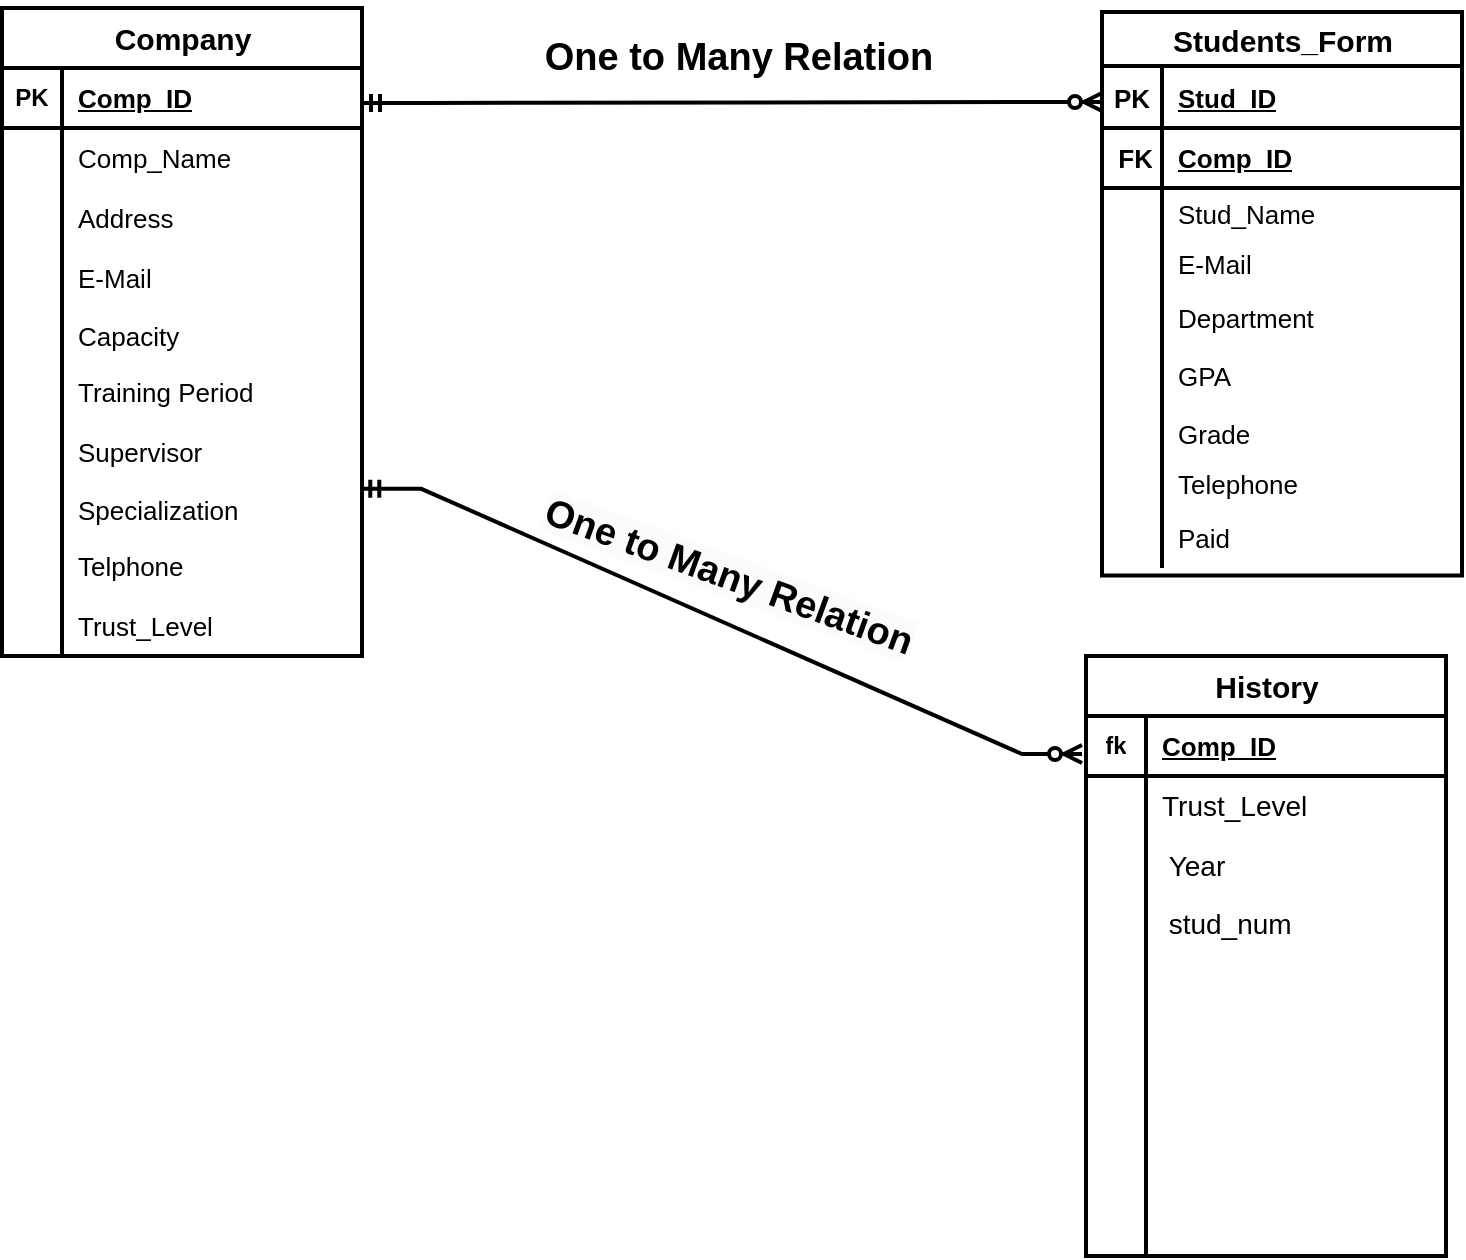 <mxfile version="21.6.6" type="device">
  <diagram name="Page-1" id="2HmyrLdRd_MpzQVM9RZ1">
    <mxGraphModel dx="1050" dy="574" grid="0" gridSize="10" guides="1" tooltips="1" connect="1" arrows="1" fold="1" page="1" pageScale="1" pageWidth="850" pageHeight="1100" math="0" shadow="0">
      <root>
        <mxCell id="0" />
        <mxCell id="1" parent="0" />
        <mxCell id="9u4rinjqHhtLNXQU0IHp-18" value="&lt;font style=&quot;font-size: 15px;&quot;&gt;Company&lt;/font&gt;" style="shape=table;startSize=30;container=1;collapsible=1;childLayout=tableLayout;fixedRows=1;rowLines=0;fontStyle=1;align=center;resizeLast=1;html=1;strokeWidth=2;" parent="1" vertex="1">
          <mxGeometry x="48" y="168" width="180" height="324" as="geometry">
            <mxRectangle x="87" y="71" width="90" height="30" as="alternateBounds" />
          </mxGeometry>
        </mxCell>
        <mxCell id="9u4rinjqHhtLNXQU0IHp-19" value="" style="shape=tableRow;horizontal=0;startSize=0;swimlaneHead=0;swimlaneBody=0;fillColor=none;collapsible=0;dropTarget=0;points=[[0,0.5],[1,0.5]];portConstraint=eastwest;top=0;left=0;right=0;bottom=1;strokeWidth=2;" parent="9u4rinjqHhtLNXQU0IHp-18" vertex="1">
          <mxGeometry y="30" width="180" height="30" as="geometry" />
        </mxCell>
        <mxCell id="9u4rinjqHhtLNXQU0IHp-20" value="PK" style="shape=partialRectangle;connectable=0;fillColor=none;top=0;left=0;bottom=0;right=0;fontStyle=1;overflow=hidden;whiteSpace=wrap;html=1;strokeWidth=2;" parent="9u4rinjqHhtLNXQU0IHp-19" vertex="1">
          <mxGeometry width="30" height="30" as="geometry">
            <mxRectangle width="30" height="30" as="alternateBounds" />
          </mxGeometry>
        </mxCell>
        <mxCell id="9u4rinjqHhtLNXQU0IHp-21" value="&lt;font style=&quot;font-size: 13px;&quot;&gt;Comp_ID&lt;/font&gt;" style="shape=partialRectangle;connectable=0;fillColor=none;top=0;left=0;bottom=0;right=0;align=left;spacingLeft=6;fontStyle=5;overflow=hidden;whiteSpace=wrap;html=1;strokeWidth=2;" parent="9u4rinjqHhtLNXQU0IHp-19" vertex="1">
          <mxGeometry x="30" width="150" height="30" as="geometry">
            <mxRectangle width="150" height="30" as="alternateBounds" />
          </mxGeometry>
        </mxCell>
        <mxCell id="9u4rinjqHhtLNXQU0IHp-22" value="" style="shape=tableRow;horizontal=0;startSize=0;swimlaneHead=0;swimlaneBody=0;fillColor=none;collapsible=0;dropTarget=0;points=[[0,0.5],[1,0.5]];portConstraint=eastwest;top=0;left=0;right=0;bottom=0;strokeWidth=2;" parent="9u4rinjqHhtLNXQU0IHp-18" vertex="1">
          <mxGeometry y="60" width="180" height="30" as="geometry" />
        </mxCell>
        <mxCell id="9u4rinjqHhtLNXQU0IHp-23" value="" style="shape=partialRectangle;connectable=0;fillColor=none;top=0;left=0;bottom=0;right=0;editable=1;overflow=hidden;whiteSpace=wrap;html=1;strokeWidth=2;" parent="9u4rinjqHhtLNXQU0IHp-22" vertex="1">
          <mxGeometry width="30" height="30" as="geometry">
            <mxRectangle width="30" height="30" as="alternateBounds" />
          </mxGeometry>
        </mxCell>
        <mxCell id="9u4rinjqHhtLNXQU0IHp-24" value="&lt;font style=&quot;font-size: 13px;&quot;&gt;Comp_Name&lt;/font&gt;" style="shape=partialRectangle;connectable=0;fillColor=none;top=0;left=0;bottom=0;right=0;align=left;spacingLeft=6;overflow=hidden;whiteSpace=wrap;html=1;strokeWidth=2;" parent="9u4rinjqHhtLNXQU0IHp-22" vertex="1">
          <mxGeometry x="30" width="150" height="30" as="geometry">
            <mxRectangle width="150" height="30" as="alternateBounds" />
          </mxGeometry>
        </mxCell>
        <mxCell id="9u4rinjqHhtLNXQU0IHp-25" value="" style="shape=tableRow;horizontal=0;startSize=0;swimlaneHead=0;swimlaneBody=0;fillColor=none;collapsible=0;dropTarget=0;points=[[0,0.5],[1,0.5]];portConstraint=eastwest;top=0;left=0;right=0;bottom=0;strokeWidth=2;" parent="9u4rinjqHhtLNXQU0IHp-18" vertex="1">
          <mxGeometry y="90" width="180" height="30" as="geometry" />
        </mxCell>
        <mxCell id="9u4rinjqHhtLNXQU0IHp-26" value="" style="shape=partialRectangle;connectable=0;fillColor=none;top=0;left=0;bottom=0;right=0;editable=1;overflow=hidden;whiteSpace=wrap;html=1;strokeWidth=2;" parent="9u4rinjqHhtLNXQU0IHp-25" vertex="1">
          <mxGeometry width="30" height="30" as="geometry">
            <mxRectangle width="30" height="30" as="alternateBounds" />
          </mxGeometry>
        </mxCell>
        <mxCell id="9u4rinjqHhtLNXQU0IHp-27" value="&lt;font style=&quot;font-size: 13px;&quot;&gt;Address&lt;/font&gt;" style="shape=partialRectangle;connectable=0;fillColor=none;top=0;left=0;bottom=0;right=0;align=left;spacingLeft=6;overflow=hidden;whiteSpace=wrap;html=1;strokeWidth=2;" parent="9u4rinjqHhtLNXQU0IHp-25" vertex="1">
          <mxGeometry x="30" width="150" height="30" as="geometry">
            <mxRectangle width="150" height="30" as="alternateBounds" />
          </mxGeometry>
        </mxCell>
        <mxCell id="9u4rinjqHhtLNXQU0IHp-35" value="" style="shape=tableRow;horizontal=0;startSize=0;swimlaneHead=0;swimlaneBody=0;fillColor=none;collapsible=0;dropTarget=0;points=[[0,0.5],[1,0.5]];portConstraint=eastwest;top=0;left=0;right=0;bottom=0;strokeWidth=2;" parent="9u4rinjqHhtLNXQU0IHp-18" vertex="1">
          <mxGeometry y="120" width="180" height="30" as="geometry" />
        </mxCell>
        <mxCell id="9u4rinjqHhtLNXQU0IHp-36" value="" style="shape=partialRectangle;connectable=0;fillColor=none;top=0;left=0;bottom=0;right=0;editable=1;overflow=hidden;whiteSpace=wrap;html=1;strokeWidth=2;" parent="9u4rinjqHhtLNXQU0IHp-35" vertex="1">
          <mxGeometry width="30" height="30" as="geometry">
            <mxRectangle width="30" height="30" as="alternateBounds" />
          </mxGeometry>
        </mxCell>
        <mxCell id="9u4rinjqHhtLNXQU0IHp-37" value="&lt;font style=&quot;font-size: 13px;&quot;&gt;E-Mail&lt;/font&gt;" style="shape=partialRectangle;connectable=0;fillColor=none;top=0;left=0;bottom=0;right=0;align=left;spacingLeft=6;overflow=hidden;whiteSpace=wrap;html=1;strokeWidth=2;" parent="9u4rinjqHhtLNXQU0IHp-35" vertex="1">
          <mxGeometry x="30" width="150" height="30" as="geometry">
            <mxRectangle width="150" height="30" as="alternateBounds" />
          </mxGeometry>
        </mxCell>
        <mxCell id="9u4rinjqHhtLNXQU0IHp-38" value="" style="shape=tableRow;horizontal=0;startSize=0;swimlaneHead=0;swimlaneBody=0;fillColor=none;collapsible=0;dropTarget=0;points=[[0,0.5],[1,0.5]];portConstraint=eastwest;top=0;left=0;right=0;bottom=0;strokeWidth=2;" parent="9u4rinjqHhtLNXQU0IHp-18" vertex="1">
          <mxGeometry y="150" width="180" height="27" as="geometry" />
        </mxCell>
        <mxCell id="9u4rinjqHhtLNXQU0IHp-39" value="" style="shape=partialRectangle;connectable=0;fillColor=none;top=0;left=0;bottom=0;right=0;editable=1;overflow=hidden;whiteSpace=wrap;html=1;strokeWidth=2;" parent="9u4rinjqHhtLNXQU0IHp-38" vertex="1">
          <mxGeometry width="30" height="27" as="geometry">
            <mxRectangle width="30" height="27" as="alternateBounds" />
          </mxGeometry>
        </mxCell>
        <mxCell id="9u4rinjqHhtLNXQU0IHp-40" value="&lt;font style=&quot;font-size: 13px;&quot;&gt;Capacity&lt;/font&gt;" style="shape=partialRectangle;connectable=0;fillColor=none;top=0;left=0;bottom=0;right=0;align=left;spacingLeft=6;overflow=hidden;whiteSpace=wrap;html=1;strokeWidth=2;" parent="9u4rinjqHhtLNXQU0IHp-38" vertex="1">
          <mxGeometry x="30" width="150" height="27" as="geometry">
            <mxRectangle width="150" height="27" as="alternateBounds" />
          </mxGeometry>
        </mxCell>
        <mxCell id="9u4rinjqHhtLNXQU0IHp-28" value="" style="shape=tableRow;horizontal=0;startSize=0;swimlaneHead=0;swimlaneBody=0;fillColor=none;collapsible=0;dropTarget=0;points=[[0,0.5],[1,0.5]];portConstraint=eastwest;top=0;left=0;right=0;bottom=0;strokeWidth=2;" parent="9u4rinjqHhtLNXQU0IHp-18" vertex="1">
          <mxGeometry y="177" width="180" height="30" as="geometry" />
        </mxCell>
        <mxCell id="9u4rinjqHhtLNXQU0IHp-29" value="" style="shape=partialRectangle;connectable=0;fillColor=none;top=0;left=0;bottom=0;right=0;editable=1;overflow=hidden;whiteSpace=wrap;html=1;strokeWidth=2;" parent="9u4rinjqHhtLNXQU0IHp-28" vertex="1">
          <mxGeometry width="30" height="30" as="geometry">
            <mxRectangle width="30" height="30" as="alternateBounds" />
          </mxGeometry>
        </mxCell>
        <mxCell id="9u4rinjqHhtLNXQU0IHp-30" value="&lt;font style=&quot;font-size: 13px;&quot;&gt;Training Period&lt;/font&gt;" style="shape=partialRectangle;connectable=0;fillColor=none;top=0;left=0;bottom=0;right=0;align=left;spacingLeft=6;overflow=hidden;whiteSpace=wrap;html=1;strokeWidth=2;" parent="9u4rinjqHhtLNXQU0IHp-28" vertex="1">
          <mxGeometry x="30" width="150" height="30" as="geometry">
            <mxRectangle width="150" height="30" as="alternateBounds" />
          </mxGeometry>
        </mxCell>
        <mxCell id="9u4rinjqHhtLNXQU0IHp-41" value="" style="shape=tableRow;horizontal=0;startSize=0;swimlaneHead=0;swimlaneBody=0;fillColor=none;collapsible=0;dropTarget=0;points=[[0,0.5],[1,0.5]];portConstraint=eastwest;top=0;left=0;right=0;bottom=0;strokeWidth=2;" parent="9u4rinjqHhtLNXQU0IHp-18" vertex="1">
          <mxGeometry y="207" width="180" height="30" as="geometry" />
        </mxCell>
        <mxCell id="9u4rinjqHhtLNXQU0IHp-42" value="" style="shape=partialRectangle;connectable=0;fillColor=none;top=0;left=0;bottom=0;right=0;editable=1;overflow=hidden;whiteSpace=wrap;html=1;strokeWidth=2;" parent="9u4rinjqHhtLNXQU0IHp-41" vertex="1">
          <mxGeometry width="30" height="30" as="geometry">
            <mxRectangle width="30" height="30" as="alternateBounds" />
          </mxGeometry>
        </mxCell>
        <mxCell id="9u4rinjqHhtLNXQU0IHp-43" value="&lt;font style=&quot;font-size: 13px;&quot;&gt;Supervisor&lt;/font&gt;" style="shape=partialRectangle;connectable=0;fillColor=none;top=0;left=0;bottom=0;right=0;align=left;spacingLeft=6;overflow=hidden;whiteSpace=wrap;html=1;strokeWidth=2;" parent="9u4rinjqHhtLNXQU0IHp-41" vertex="1">
          <mxGeometry x="30" width="150" height="30" as="geometry">
            <mxRectangle width="150" height="30" as="alternateBounds" />
          </mxGeometry>
        </mxCell>
        <mxCell id="9u4rinjqHhtLNXQU0IHp-44" value="" style="shape=tableRow;horizontal=0;startSize=0;swimlaneHead=0;swimlaneBody=0;fillColor=none;collapsible=0;dropTarget=0;points=[[0,0.5],[1,0.5]];portConstraint=eastwest;top=0;left=0;right=0;bottom=0;strokeWidth=2;" parent="9u4rinjqHhtLNXQU0IHp-18" vertex="1">
          <mxGeometry y="237" width="180" height="27" as="geometry" />
        </mxCell>
        <mxCell id="9u4rinjqHhtLNXQU0IHp-45" value="" style="shape=partialRectangle;connectable=0;fillColor=none;top=0;left=0;bottom=0;right=0;editable=1;overflow=hidden;whiteSpace=wrap;html=1;strokeWidth=2;" parent="9u4rinjqHhtLNXQU0IHp-44" vertex="1">
          <mxGeometry width="30" height="27" as="geometry">
            <mxRectangle width="30" height="27" as="alternateBounds" />
          </mxGeometry>
        </mxCell>
        <mxCell id="9u4rinjqHhtLNXQU0IHp-46" value="&lt;font style=&quot;font-size: 13px;&quot;&gt;Specialization&lt;/font&gt;" style="shape=partialRectangle;connectable=0;fillColor=none;top=0;left=0;bottom=0;right=0;align=left;spacingLeft=6;overflow=hidden;whiteSpace=wrap;html=1;strokeWidth=2;" parent="9u4rinjqHhtLNXQU0IHp-44" vertex="1">
          <mxGeometry x="30" width="150" height="27" as="geometry">
            <mxRectangle width="150" height="27" as="alternateBounds" />
          </mxGeometry>
        </mxCell>
        <mxCell id="9u4rinjqHhtLNXQU0IHp-47" value="" style="shape=tableRow;horizontal=0;startSize=0;swimlaneHead=0;swimlaneBody=0;fillColor=none;collapsible=0;dropTarget=0;points=[[0,0.5],[1,0.5]];portConstraint=eastwest;top=0;left=0;right=0;bottom=0;strokeWidth=2;" parent="9u4rinjqHhtLNXQU0IHp-18" vertex="1">
          <mxGeometry y="264" width="180" height="30" as="geometry" />
        </mxCell>
        <mxCell id="9u4rinjqHhtLNXQU0IHp-48" value="" style="shape=partialRectangle;connectable=0;fillColor=none;top=0;left=0;bottom=0;right=0;editable=1;overflow=hidden;whiteSpace=wrap;html=1;strokeWidth=2;" parent="9u4rinjqHhtLNXQU0IHp-47" vertex="1">
          <mxGeometry width="30" height="30" as="geometry">
            <mxRectangle width="30" height="30" as="alternateBounds" />
          </mxGeometry>
        </mxCell>
        <mxCell id="9u4rinjqHhtLNXQU0IHp-49" value="&lt;font style=&quot;font-size: 13px;&quot;&gt;Telphone&lt;/font&gt;" style="shape=partialRectangle;connectable=0;fillColor=none;top=0;left=0;bottom=0;right=0;align=left;spacingLeft=6;overflow=hidden;whiteSpace=wrap;html=1;strokeWidth=2;" parent="9u4rinjqHhtLNXQU0IHp-47" vertex="1">
          <mxGeometry x="30" width="150" height="30" as="geometry">
            <mxRectangle width="150" height="30" as="alternateBounds" />
          </mxGeometry>
        </mxCell>
        <mxCell id="ceGu5gcq9_BvgqPkQa7e-1" value="" style="shape=tableRow;horizontal=0;startSize=0;swimlaneHead=0;swimlaneBody=0;fillColor=none;collapsible=0;dropTarget=0;points=[[0,0.5],[1,0.5]];portConstraint=eastwest;top=0;left=0;right=0;bottom=0;strokeWidth=2;" parent="9u4rinjqHhtLNXQU0IHp-18" vertex="1">
          <mxGeometry y="294" width="180" height="30" as="geometry" />
        </mxCell>
        <mxCell id="ceGu5gcq9_BvgqPkQa7e-2" value="" style="shape=partialRectangle;connectable=0;fillColor=none;top=0;left=0;bottom=0;right=0;editable=1;overflow=hidden;whiteSpace=wrap;html=1;strokeWidth=2;" parent="ceGu5gcq9_BvgqPkQa7e-1" vertex="1">
          <mxGeometry width="30" height="30" as="geometry">
            <mxRectangle width="30" height="30" as="alternateBounds" />
          </mxGeometry>
        </mxCell>
        <mxCell id="ceGu5gcq9_BvgqPkQa7e-3" value="&lt;font style=&quot;font-size: 13px;&quot;&gt;Trust_Level&lt;/font&gt;" style="shape=partialRectangle;connectable=0;fillColor=none;top=0;left=0;bottom=0;right=0;align=left;spacingLeft=6;overflow=hidden;whiteSpace=wrap;html=1;strokeWidth=2;" parent="ceGu5gcq9_BvgqPkQa7e-1" vertex="1">
          <mxGeometry x="30" width="150" height="30" as="geometry">
            <mxRectangle width="150" height="30" as="alternateBounds" />
          </mxGeometry>
        </mxCell>
        <mxCell id="9u4rinjqHhtLNXQU0IHp-59" value="&lt;p style=&quot;line-height: 150%;&quot;&gt;&lt;span style=&quot;font-size: 19px;&quot;&gt;&lt;b&gt;One to Many Relation&lt;/b&gt;&lt;/span&gt;&lt;/p&gt;" style="text;html=1;align=center;verticalAlign=middle;resizable=0;points=[];autosize=1;strokeColor=none;fillColor=none;strokeWidth=2;" parent="1" vertex="1">
          <mxGeometry x="310" y="164" width="212" height="57" as="geometry" />
        </mxCell>
        <mxCell id="9u4rinjqHhtLNXQU0IHp-60" value="" style="edgeStyle=entityRelationEdgeStyle;fontSize=12;html=1;endArrow=ERzeroToMany;startArrow=ERmandOne;rounded=0;strokeWidth=2;entryX=0;entryY=0.5;entryDx=0;entryDy=0;" parent="1" edge="1">
          <mxGeometry width="100" height="100" relative="1" as="geometry">
            <mxPoint x="228" y="215.5" as="sourcePoint" />
            <mxPoint x="598" y="215" as="targetPoint" />
            <Array as="points">
              <mxPoint x="426" y="244.5" />
              <mxPoint x="426" y="256.5" />
            </Array>
          </mxGeometry>
        </mxCell>
        <mxCell id="9u4rinjqHhtLNXQU0IHp-62" value="&lt;font style=&quot;font-size: 15px;&quot;&gt;Students_Form&lt;/font&gt;" style="shape=table;startSize=27;container=1;collapsible=1;childLayout=tableLayout;fixedRows=1;rowLines=0;fontStyle=1;align=center;resizeLast=1;html=1;strokeWidth=2;" parent="1" vertex="1">
          <mxGeometry x="598" y="170" width="180" height="281.8" as="geometry">
            <mxRectangle x="87" y="71" width="90" height="30" as="alternateBounds" />
          </mxGeometry>
        </mxCell>
        <mxCell id="9u4rinjqHhtLNXQU0IHp-63" value="" style="shape=tableRow;horizontal=0;startSize=0;swimlaneHead=0;swimlaneBody=0;fillColor=none;collapsible=0;dropTarget=0;points=[[0,0.5],[1,0.5]];portConstraint=eastwest;top=0;left=0;right=0;bottom=1;strokeWidth=2;" parent="9u4rinjqHhtLNXQU0IHp-62" vertex="1">
          <mxGeometry y="27" width="180" height="31" as="geometry" />
        </mxCell>
        <mxCell id="9u4rinjqHhtLNXQU0IHp-64" value="&lt;font style=&quot;font-size: 13px;&quot;&gt;PK&lt;/font&gt;" style="shape=partialRectangle;connectable=0;fillColor=none;top=0;left=0;bottom=0;right=0;fontStyle=1;overflow=hidden;whiteSpace=wrap;html=1;strokeWidth=2;" parent="9u4rinjqHhtLNXQU0IHp-63" vertex="1">
          <mxGeometry width="30" height="31" as="geometry">
            <mxRectangle width="30" height="31" as="alternateBounds" />
          </mxGeometry>
        </mxCell>
        <mxCell id="9u4rinjqHhtLNXQU0IHp-65" value="&lt;font style=&quot;font-size: 13px;&quot;&gt;Stud_ID&lt;/font&gt;" style="shape=partialRectangle;connectable=0;fillColor=none;top=0;left=0;bottom=0;right=0;align=left;spacingLeft=6;fontStyle=5;overflow=hidden;whiteSpace=wrap;html=1;strokeWidth=2;" parent="9u4rinjqHhtLNXQU0IHp-63" vertex="1">
          <mxGeometry x="30" width="150" height="31" as="geometry">
            <mxRectangle width="150" height="31" as="alternateBounds" />
          </mxGeometry>
        </mxCell>
        <mxCell id="5ST-b0lAyHL9i_L_HbdV-5" value="" style="shape=tableRow;horizontal=0;startSize=0;swimlaneHead=0;swimlaneBody=0;fillColor=none;collapsible=0;dropTarget=0;points=[[0,0.5],[1,0.5]];portConstraint=eastwest;top=0;left=0;right=0;bottom=1;strokeWidth=2;" parent="9u4rinjqHhtLNXQU0IHp-62" vertex="1">
          <mxGeometry y="58" width="180" height="30" as="geometry" />
        </mxCell>
        <mxCell id="5ST-b0lAyHL9i_L_HbdV-6" value="&lt;span style=&quot;font-size: 13px;&quot;&gt;&amp;nbsp;FK&lt;/span&gt;" style="shape=partialRectangle;connectable=0;fillColor=none;top=0;left=0;bottom=0;right=0;fontStyle=1;overflow=hidden;whiteSpace=wrap;html=1;strokeWidth=2;" parent="5ST-b0lAyHL9i_L_HbdV-5" vertex="1">
          <mxGeometry width="30" height="30" as="geometry">
            <mxRectangle width="30" height="30" as="alternateBounds" />
          </mxGeometry>
        </mxCell>
        <mxCell id="5ST-b0lAyHL9i_L_HbdV-7" value="&lt;font style=&quot;font-size: 13px;&quot;&gt;Comp_ID&lt;/font&gt;" style="shape=partialRectangle;connectable=0;fillColor=none;top=0;left=0;bottom=0;right=0;align=left;spacingLeft=6;fontStyle=5;overflow=hidden;whiteSpace=wrap;html=1;strokeWidth=2;" parent="5ST-b0lAyHL9i_L_HbdV-5" vertex="1">
          <mxGeometry x="30" width="150" height="30" as="geometry">
            <mxRectangle width="150" height="30" as="alternateBounds" />
          </mxGeometry>
        </mxCell>
        <mxCell id="FNMiEGA-_-k93H1PsdmQ-1" value="" style="shape=tableRow;horizontal=0;startSize=0;swimlaneHead=0;swimlaneBody=0;fillColor=none;collapsible=0;dropTarget=0;points=[[0,0.5],[1,0.5]];portConstraint=eastwest;top=0;left=0;right=0;bottom=0;strokeWidth=2;" parent="9u4rinjqHhtLNXQU0IHp-62" vertex="1">
          <mxGeometry y="88" width="180" height="25" as="geometry" />
        </mxCell>
        <mxCell id="FNMiEGA-_-k93H1PsdmQ-2" value="" style="shape=partialRectangle;connectable=0;fillColor=none;top=0;left=0;bottom=0;right=0;editable=1;overflow=hidden;whiteSpace=wrap;html=1;strokeWidth=2;" parent="FNMiEGA-_-k93H1PsdmQ-1" vertex="1">
          <mxGeometry width="30" height="25" as="geometry">
            <mxRectangle width="30" height="25" as="alternateBounds" />
          </mxGeometry>
        </mxCell>
        <mxCell id="FNMiEGA-_-k93H1PsdmQ-3" value="&lt;font style=&quot;font-size: 13px;&quot;&gt;Stud_Name&lt;/font&gt;" style="shape=partialRectangle;connectable=0;fillColor=none;top=0;left=0;bottom=0;right=0;align=left;spacingLeft=6;overflow=hidden;whiteSpace=wrap;html=1;strokeWidth=2;" parent="FNMiEGA-_-k93H1PsdmQ-1" vertex="1">
          <mxGeometry x="30" width="150" height="25" as="geometry">
            <mxRectangle width="150" height="25" as="alternateBounds" />
          </mxGeometry>
        </mxCell>
        <mxCell id="9u4rinjqHhtLNXQU0IHp-66" value="" style="shape=tableRow;horizontal=0;startSize=0;swimlaneHead=0;swimlaneBody=0;fillColor=none;collapsible=0;dropTarget=0;points=[[0,0.5],[1,0.5]];portConstraint=eastwest;top=0;left=0;right=0;bottom=0;strokeWidth=2;" parent="9u4rinjqHhtLNXQU0IHp-62" vertex="1">
          <mxGeometry y="113" width="180" height="25" as="geometry" />
        </mxCell>
        <mxCell id="9u4rinjqHhtLNXQU0IHp-67" value="" style="shape=partialRectangle;connectable=0;fillColor=none;top=0;left=0;bottom=0;right=0;editable=1;overflow=hidden;whiteSpace=wrap;html=1;strokeWidth=2;" parent="9u4rinjqHhtLNXQU0IHp-66" vertex="1">
          <mxGeometry width="30" height="25" as="geometry">
            <mxRectangle width="30" height="25" as="alternateBounds" />
          </mxGeometry>
        </mxCell>
        <mxCell id="9u4rinjqHhtLNXQU0IHp-68" value="&lt;font style=&quot;font-size: 13px;&quot;&gt;E-Mail&lt;/font&gt;" style="shape=partialRectangle;connectable=0;fillColor=none;top=0;left=0;bottom=0;right=0;align=left;spacingLeft=6;overflow=hidden;whiteSpace=wrap;html=1;strokeWidth=2;" parent="9u4rinjqHhtLNXQU0IHp-66" vertex="1">
          <mxGeometry x="30" width="150" height="25" as="geometry">
            <mxRectangle width="150" height="25" as="alternateBounds" />
          </mxGeometry>
        </mxCell>
        <mxCell id="9u4rinjqHhtLNXQU0IHp-69" value="" style="shape=tableRow;horizontal=0;startSize=0;swimlaneHead=0;swimlaneBody=0;fillColor=none;collapsible=0;dropTarget=0;points=[[0,0.5],[1,0.5]];portConstraint=eastwest;top=0;left=0;right=0;bottom=0;strokeWidth=2;" parent="9u4rinjqHhtLNXQU0IHp-62" vertex="1">
          <mxGeometry y="138" width="180" height="29" as="geometry" />
        </mxCell>
        <mxCell id="9u4rinjqHhtLNXQU0IHp-70" value="" style="shape=partialRectangle;connectable=0;fillColor=none;top=0;left=0;bottom=0;right=0;editable=1;overflow=hidden;whiteSpace=wrap;html=1;strokeWidth=2;" parent="9u4rinjqHhtLNXQU0IHp-69" vertex="1">
          <mxGeometry width="30" height="29" as="geometry">
            <mxRectangle width="30" height="29" as="alternateBounds" />
          </mxGeometry>
        </mxCell>
        <mxCell id="9u4rinjqHhtLNXQU0IHp-71" value="&lt;font style=&quot;font-size: 13px;&quot;&gt;Department&lt;/font&gt;" style="shape=partialRectangle;connectable=0;fillColor=none;top=0;left=0;bottom=0;right=0;align=left;spacingLeft=6;overflow=hidden;whiteSpace=wrap;html=1;strokeWidth=2;" parent="9u4rinjqHhtLNXQU0IHp-69" vertex="1">
          <mxGeometry x="30" width="150" height="29" as="geometry">
            <mxRectangle width="150" height="29" as="alternateBounds" />
          </mxGeometry>
        </mxCell>
        <mxCell id="9u4rinjqHhtLNXQU0IHp-72" value="" style="shape=tableRow;horizontal=0;startSize=0;swimlaneHead=0;swimlaneBody=0;fillColor=none;collapsible=0;dropTarget=0;points=[[0,0.5],[1,0.5]];portConstraint=eastwest;top=0;left=0;right=0;bottom=0;strokeWidth=2;" parent="9u4rinjqHhtLNXQU0IHp-62" vertex="1">
          <mxGeometry y="167" width="180" height="30" as="geometry" />
        </mxCell>
        <mxCell id="9u4rinjqHhtLNXQU0IHp-73" value="" style="shape=partialRectangle;connectable=0;fillColor=none;top=0;left=0;bottom=0;right=0;editable=1;overflow=hidden;whiteSpace=wrap;html=1;strokeWidth=2;" parent="9u4rinjqHhtLNXQU0IHp-72" vertex="1">
          <mxGeometry width="30" height="30" as="geometry">
            <mxRectangle width="30" height="30" as="alternateBounds" />
          </mxGeometry>
        </mxCell>
        <mxCell id="9u4rinjqHhtLNXQU0IHp-74" value="&lt;font style=&quot;font-size: 13px;&quot;&gt;GPA&lt;/font&gt;" style="shape=partialRectangle;connectable=0;fillColor=none;top=0;left=0;bottom=0;right=0;align=left;spacingLeft=6;overflow=hidden;whiteSpace=wrap;html=1;strokeWidth=2;" parent="9u4rinjqHhtLNXQU0IHp-72" vertex="1">
          <mxGeometry x="30" width="150" height="30" as="geometry">
            <mxRectangle width="150" height="30" as="alternateBounds" />
          </mxGeometry>
        </mxCell>
        <mxCell id="9u4rinjqHhtLNXQU0IHp-75" value="" style="shape=tableRow;horizontal=0;startSize=0;swimlaneHead=0;swimlaneBody=0;fillColor=none;collapsible=0;dropTarget=0;points=[[0,0.5],[1,0.5]];portConstraint=eastwest;top=0;left=0;right=0;bottom=0;strokeWidth=2;" parent="9u4rinjqHhtLNXQU0IHp-62" vertex="1">
          <mxGeometry y="197" width="180" height="27" as="geometry" />
        </mxCell>
        <mxCell id="9u4rinjqHhtLNXQU0IHp-76" value="" style="shape=partialRectangle;connectable=0;fillColor=none;top=0;left=0;bottom=0;right=0;editable=1;overflow=hidden;whiteSpace=wrap;html=1;strokeWidth=2;" parent="9u4rinjqHhtLNXQU0IHp-75" vertex="1">
          <mxGeometry width="30" height="27" as="geometry">
            <mxRectangle width="30" height="27" as="alternateBounds" />
          </mxGeometry>
        </mxCell>
        <mxCell id="9u4rinjqHhtLNXQU0IHp-77" value="&lt;font style=&quot;font-size: 13px;&quot;&gt;Grade&lt;/font&gt;" style="shape=partialRectangle;connectable=0;fillColor=none;top=0;left=0;bottom=0;right=0;align=left;spacingLeft=6;overflow=hidden;whiteSpace=wrap;html=1;strokeWidth=2;" parent="9u4rinjqHhtLNXQU0IHp-75" vertex="1">
          <mxGeometry x="30" width="150" height="27" as="geometry">
            <mxRectangle width="150" height="27" as="alternateBounds" />
          </mxGeometry>
        </mxCell>
        <mxCell id="9u4rinjqHhtLNXQU0IHp-78" value="" style="shape=tableRow;horizontal=0;startSize=0;swimlaneHead=0;swimlaneBody=0;fillColor=none;collapsible=0;dropTarget=0;points=[[0,0.5],[1,0.5]];portConstraint=eastwest;top=0;left=0;right=0;bottom=0;strokeWidth=2;" parent="9u4rinjqHhtLNXQU0IHp-62" vertex="1">
          <mxGeometry y="224" width="180" height="24" as="geometry" />
        </mxCell>
        <mxCell id="9u4rinjqHhtLNXQU0IHp-79" value="" style="shape=partialRectangle;connectable=0;fillColor=none;top=0;left=0;bottom=0;right=0;editable=1;overflow=hidden;whiteSpace=wrap;html=1;strokeWidth=2;" parent="9u4rinjqHhtLNXQU0IHp-78" vertex="1">
          <mxGeometry width="30" height="24" as="geometry">
            <mxRectangle width="30" height="24" as="alternateBounds" />
          </mxGeometry>
        </mxCell>
        <mxCell id="9u4rinjqHhtLNXQU0IHp-80" value="&lt;font style=&quot;font-size: 13px;&quot;&gt;Telephone&lt;/font&gt;" style="shape=partialRectangle;connectable=0;fillColor=none;top=0;left=0;bottom=0;right=0;align=left;spacingLeft=6;overflow=hidden;whiteSpace=wrap;html=1;strokeWidth=2;" parent="9u4rinjqHhtLNXQU0IHp-78" vertex="1">
          <mxGeometry x="30" width="150" height="24" as="geometry">
            <mxRectangle width="150" height="24" as="alternateBounds" />
          </mxGeometry>
        </mxCell>
        <mxCell id="9u4rinjqHhtLNXQU0IHp-81" value="" style="shape=tableRow;horizontal=0;startSize=0;swimlaneHead=0;swimlaneBody=0;fillColor=none;collapsible=0;dropTarget=0;points=[[0,0.5],[1,0.5]];portConstraint=eastwest;top=0;left=0;right=0;bottom=0;strokeWidth=2;" parent="9u4rinjqHhtLNXQU0IHp-62" vertex="1">
          <mxGeometry y="248" width="180" height="30" as="geometry" />
        </mxCell>
        <mxCell id="9u4rinjqHhtLNXQU0IHp-82" value="" style="shape=partialRectangle;connectable=0;fillColor=none;top=0;left=0;bottom=0;right=0;editable=1;overflow=hidden;whiteSpace=wrap;html=1;strokeWidth=2;" parent="9u4rinjqHhtLNXQU0IHp-81" vertex="1">
          <mxGeometry width="30" height="30" as="geometry">
            <mxRectangle width="30" height="30" as="alternateBounds" />
          </mxGeometry>
        </mxCell>
        <mxCell id="9u4rinjqHhtLNXQU0IHp-83" value="&lt;font style=&quot;font-size: 13px;&quot;&gt;Paid&lt;/font&gt;" style="shape=partialRectangle;connectable=0;fillColor=none;top=0;left=0;bottom=0;right=0;align=left;spacingLeft=6;overflow=hidden;whiteSpace=wrap;html=1;strokeWidth=2;" parent="9u4rinjqHhtLNXQU0IHp-81" vertex="1">
          <mxGeometry x="30" width="150" height="30" as="geometry">
            <mxRectangle width="150" height="30" as="alternateBounds" />
          </mxGeometry>
        </mxCell>
        <mxCell id="293WjdfGBSJaY9Ivu4Do-1" value="&lt;span style=&quot;font-size: 15px;&quot;&gt;History&lt;/span&gt;" style="shape=table;startSize=30;container=1;collapsible=1;childLayout=tableLayout;fixedRows=1;rowLines=0;fontStyle=1;align=center;resizeLast=1;html=1;strokeWidth=2;" parent="1" vertex="1">
          <mxGeometry x="590" y="492" width="180" height="300" as="geometry">
            <mxRectangle x="87" y="71" width="90" height="30" as="alternateBounds" />
          </mxGeometry>
        </mxCell>
        <mxCell id="293WjdfGBSJaY9Ivu4Do-2" value="" style="shape=tableRow;horizontal=0;startSize=0;swimlaneHead=0;swimlaneBody=0;fillColor=none;collapsible=0;dropTarget=0;points=[[0,0.5],[1,0.5]];portConstraint=eastwest;top=0;left=0;right=0;bottom=1;strokeWidth=2;" parent="293WjdfGBSJaY9Ivu4Do-1" vertex="1">
          <mxGeometry y="30" width="180" height="30" as="geometry" />
        </mxCell>
        <mxCell id="293WjdfGBSJaY9Ivu4Do-3" value="fk" style="shape=partialRectangle;connectable=0;fillColor=none;top=0;left=0;bottom=0;right=0;fontStyle=1;overflow=hidden;whiteSpace=wrap;html=1;strokeWidth=2;" parent="293WjdfGBSJaY9Ivu4Do-2" vertex="1">
          <mxGeometry width="30" height="30" as="geometry">
            <mxRectangle width="30" height="30" as="alternateBounds" />
          </mxGeometry>
        </mxCell>
        <mxCell id="293WjdfGBSJaY9Ivu4Do-4" value="&lt;font style=&quot;font-size: 13px;&quot;&gt;Comp_ID&lt;/font&gt;" style="shape=partialRectangle;connectable=0;fillColor=none;top=0;left=0;bottom=0;right=0;align=left;spacingLeft=6;fontStyle=5;overflow=hidden;whiteSpace=wrap;html=1;strokeWidth=2;" parent="293WjdfGBSJaY9Ivu4Do-2" vertex="1">
          <mxGeometry x="30" width="150" height="30" as="geometry">
            <mxRectangle width="150" height="30" as="alternateBounds" />
          </mxGeometry>
        </mxCell>
        <mxCell id="293WjdfGBSJaY9Ivu4Do-8" value="" style="shape=tableRow;horizontal=0;startSize=0;swimlaneHead=0;swimlaneBody=0;fillColor=none;collapsible=0;dropTarget=0;points=[[0,0.5],[1,0.5]];portConstraint=eastwest;top=0;left=0;right=0;bottom=0;strokeWidth=2;" parent="293WjdfGBSJaY9Ivu4Do-1" vertex="1">
          <mxGeometry y="60" width="180" height="30" as="geometry" />
        </mxCell>
        <mxCell id="293WjdfGBSJaY9Ivu4Do-9" value="" style="shape=partialRectangle;connectable=0;fillColor=none;top=0;left=0;bottom=0;right=0;editable=1;overflow=hidden;whiteSpace=wrap;html=1;strokeWidth=2;" parent="293WjdfGBSJaY9Ivu4Do-8" vertex="1">
          <mxGeometry width="30" height="30" as="geometry">
            <mxRectangle width="30" height="30" as="alternateBounds" />
          </mxGeometry>
        </mxCell>
        <mxCell id="293WjdfGBSJaY9Ivu4Do-10" value="&lt;font style=&quot;font-size: 14px;&quot;&gt;Trust_Level&lt;/font&gt;" style="shape=partialRectangle;connectable=0;fillColor=none;top=0;left=0;bottom=0;right=0;align=left;spacingLeft=6;overflow=hidden;whiteSpace=wrap;html=1;strokeWidth=2;" parent="293WjdfGBSJaY9Ivu4Do-8" vertex="1">
          <mxGeometry x="30" width="150" height="30" as="geometry">
            <mxRectangle width="150" height="30" as="alternateBounds" />
          </mxGeometry>
        </mxCell>
        <mxCell id="293WjdfGBSJaY9Ivu4Do-11" value="" style="shape=tableRow;horizontal=0;startSize=0;swimlaneHead=0;swimlaneBody=0;fillColor=none;collapsible=0;dropTarget=0;points=[[0,0.5],[1,0.5]];portConstraint=eastwest;top=0;left=0;right=0;bottom=0;strokeWidth=2;" parent="293WjdfGBSJaY9Ivu4Do-1" vertex="1">
          <mxGeometry y="90" width="180" height="30" as="geometry" />
        </mxCell>
        <mxCell id="293WjdfGBSJaY9Ivu4Do-12" value="" style="shape=partialRectangle;connectable=0;fillColor=none;top=0;left=0;bottom=0;right=0;editable=1;overflow=hidden;whiteSpace=wrap;html=1;strokeWidth=2;" parent="293WjdfGBSJaY9Ivu4Do-11" vertex="1">
          <mxGeometry width="30" height="30" as="geometry">
            <mxRectangle width="30" height="30" as="alternateBounds" />
          </mxGeometry>
        </mxCell>
        <mxCell id="293WjdfGBSJaY9Ivu4Do-13" value="&amp;nbsp;&lt;font style=&quot;font-size: 14px;&quot;&gt;Year&lt;/font&gt;" style="shape=partialRectangle;connectable=0;fillColor=none;top=0;left=0;bottom=0;right=0;align=left;spacingLeft=6;overflow=hidden;whiteSpace=wrap;html=1;strokeWidth=2;" parent="293WjdfGBSJaY9Ivu4Do-11" vertex="1">
          <mxGeometry x="30" width="150" height="30" as="geometry">
            <mxRectangle width="150" height="30" as="alternateBounds" />
          </mxGeometry>
        </mxCell>
        <mxCell id="293WjdfGBSJaY9Ivu4Do-14" value="" style="shape=tableRow;horizontal=0;startSize=0;swimlaneHead=0;swimlaneBody=0;fillColor=none;collapsible=0;dropTarget=0;points=[[0,0.5],[1,0.5]];portConstraint=eastwest;top=0;left=0;right=0;bottom=0;strokeWidth=2;" parent="293WjdfGBSJaY9Ivu4Do-1" vertex="1">
          <mxGeometry y="120" width="180" height="27" as="geometry" />
        </mxCell>
        <mxCell id="293WjdfGBSJaY9Ivu4Do-15" value="" style="shape=partialRectangle;connectable=0;fillColor=none;top=0;left=0;bottom=0;right=0;editable=1;overflow=hidden;whiteSpace=wrap;html=1;strokeWidth=2;" parent="293WjdfGBSJaY9Ivu4Do-14" vertex="1">
          <mxGeometry width="30" height="27" as="geometry">
            <mxRectangle width="30" height="27" as="alternateBounds" />
          </mxGeometry>
        </mxCell>
        <mxCell id="293WjdfGBSJaY9Ivu4Do-16" value="&amp;nbsp;&lt;font style=&quot;font-size: 14px;&quot;&gt;stud_num&lt;/font&gt;" style="shape=partialRectangle;connectable=0;fillColor=none;top=0;left=0;bottom=0;right=0;align=left;spacingLeft=6;overflow=hidden;whiteSpace=wrap;html=1;strokeWidth=2;" parent="293WjdfGBSJaY9Ivu4Do-14" vertex="1">
          <mxGeometry x="30" width="150" height="27" as="geometry">
            <mxRectangle width="150" height="27" as="alternateBounds" />
          </mxGeometry>
        </mxCell>
        <mxCell id="293WjdfGBSJaY9Ivu4Do-17" value="" style="shape=tableRow;horizontal=0;startSize=0;swimlaneHead=0;swimlaneBody=0;fillColor=none;collapsible=0;dropTarget=0;points=[[0,0.5],[1,0.5]];portConstraint=eastwest;top=0;left=0;right=0;bottom=0;strokeWidth=2;" parent="293WjdfGBSJaY9Ivu4Do-1" vertex="1">
          <mxGeometry y="147" width="180" height="30" as="geometry" />
        </mxCell>
        <mxCell id="293WjdfGBSJaY9Ivu4Do-18" value="" style="shape=partialRectangle;connectable=0;fillColor=none;top=0;left=0;bottom=0;right=0;editable=1;overflow=hidden;whiteSpace=wrap;html=1;strokeWidth=2;" parent="293WjdfGBSJaY9Ivu4Do-17" vertex="1">
          <mxGeometry width="30" height="30" as="geometry">
            <mxRectangle width="30" height="30" as="alternateBounds" />
          </mxGeometry>
        </mxCell>
        <mxCell id="293WjdfGBSJaY9Ivu4Do-19" value="" style="shape=partialRectangle;connectable=0;fillColor=none;top=0;left=0;bottom=0;right=0;align=left;spacingLeft=6;overflow=hidden;whiteSpace=wrap;html=1;strokeWidth=2;" parent="293WjdfGBSJaY9Ivu4Do-17" vertex="1">
          <mxGeometry x="30" width="150" height="30" as="geometry">
            <mxRectangle width="150" height="30" as="alternateBounds" />
          </mxGeometry>
        </mxCell>
        <mxCell id="293WjdfGBSJaY9Ivu4Do-20" value="" style="shape=tableRow;horizontal=0;startSize=0;swimlaneHead=0;swimlaneBody=0;fillColor=none;collapsible=0;dropTarget=0;points=[[0,0.5],[1,0.5]];portConstraint=eastwest;top=0;left=0;right=0;bottom=0;strokeWidth=2;" parent="293WjdfGBSJaY9Ivu4Do-1" vertex="1">
          <mxGeometry y="177" width="180" height="26" as="geometry" />
        </mxCell>
        <mxCell id="293WjdfGBSJaY9Ivu4Do-21" value="" style="shape=partialRectangle;connectable=0;fillColor=none;top=0;left=0;bottom=0;right=0;editable=1;overflow=hidden;whiteSpace=wrap;html=1;strokeWidth=2;" parent="293WjdfGBSJaY9Ivu4Do-20" vertex="1">
          <mxGeometry width="30" height="26" as="geometry">
            <mxRectangle width="30" height="26" as="alternateBounds" />
          </mxGeometry>
        </mxCell>
        <mxCell id="293WjdfGBSJaY9Ivu4Do-22" value="" style="shape=partialRectangle;connectable=0;fillColor=none;top=0;left=0;bottom=0;right=0;align=left;spacingLeft=6;overflow=hidden;whiteSpace=wrap;html=1;strokeWidth=2;" parent="293WjdfGBSJaY9Ivu4Do-20" vertex="1">
          <mxGeometry x="30" width="150" height="26" as="geometry">
            <mxRectangle width="150" height="26" as="alternateBounds" />
          </mxGeometry>
        </mxCell>
        <mxCell id="293WjdfGBSJaY9Ivu4Do-29" value="" style="shape=tableRow;horizontal=0;startSize=0;swimlaneHead=0;swimlaneBody=0;fillColor=none;collapsible=0;dropTarget=0;points=[[0,0.5],[1,0.5]];portConstraint=eastwest;top=0;left=0;right=0;bottom=0;strokeWidth=2;" parent="293WjdfGBSJaY9Ivu4Do-1" vertex="1">
          <mxGeometry y="203" width="180" height="20" as="geometry" />
        </mxCell>
        <mxCell id="293WjdfGBSJaY9Ivu4Do-30" value="" style="shape=partialRectangle;connectable=0;fillColor=none;top=0;left=0;bottom=0;right=0;editable=1;overflow=hidden;whiteSpace=wrap;html=1;strokeWidth=2;" parent="293WjdfGBSJaY9Ivu4Do-29" vertex="1">
          <mxGeometry width="30" height="20" as="geometry">
            <mxRectangle width="30" height="20" as="alternateBounds" />
          </mxGeometry>
        </mxCell>
        <mxCell id="293WjdfGBSJaY9Ivu4Do-31" value="" style="shape=partialRectangle;connectable=0;fillColor=none;top=0;left=0;bottom=0;right=0;align=left;spacingLeft=6;overflow=hidden;whiteSpace=wrap;html=1;strokeWidth=2;" parent="293WjdfGBSJaY9Ivu4Do-29" vertex="1">
          <mxGeometry x="30" width="150" height="20" as="geometry">
            <mxRectangle width="150" height="20" as="alternateBounds" />
          </mxGeometry>
        </mxCell>
        <mxCell id="293WjdfGBSJaY9Ivu4Do-23" value="" style="shape=tableRow;horizontal=0;startSize=0;swimlaneHead=0;swimlaneBody=0;fillColor=none;collapsible=0;dropTarget=0;points=[[0,0.5],[1,0.5]];portConstraint=eastwest;top=0;left=0;right=0;bottom=0;strokeWidth=2;" parent="293WjdfGBSJaY9Ivu4Do-1" vertex="1">
          <mxGeometry y="223" width="180" height="27" as="geometry" />
        </mxCell>
        <mxCell id="293WjdfGBSJaY9Ivu4Do-24" value="" style="shape=partialRectangle;connectable=0;fillColor=none;top=0;left=0;bottom=0;right=0;editable=1;overflow=hidden;whiteSpace=wrap;html=1;strokeWidth=2;" parent="293WjdfGBSJaY9Ivu4Do-23" vertex="1">
          <mxGeometry width="30" height="27" as="geometry">
            <mxRectangle width="30" height="27" as="alternateBounds" />
          </mxGeometry>
        </mxCell>
        <mxCell id="293WjdfGBSJaY9Ivu4Do-25" value="" style="shape=partialRectangle;connectable=0;fillColor=none;top=0;left=0;bottom=0;right=0;align=left;spacingLeft=6;overflow=hidden;whiteSpace=wrap;html=1;strokeWidth=2;" parent="293WjdfGBSJaY9Ivu4Do-23" vertex="1">
          <mxGeometry x="30" width="150" height="27" as="geometry">
            <mxRectangle width="150" height="27" as="alternateBounds" />
          </mxGeometry>
        </mxCell>
        <mxCell id="293WjdfGBSJaY9Ivu4Do-5" value="" style="shape=tableRow;horizontal=0;startSize=0;swimlaneHead=0;swimlaneBody=0;fillColor=none;collapsible=0;dropTarget=0;points=[[0,0.5],[1,0.5]];portConstraint=eastwest;top=0;left=0;right=0;bottom=0;strokeWidth=2;" parent="293WjdfGBSJaY9Ivu4Do-1" vertex="1">
          <mxGeometry y="250" width="180" height="30" as="geometry" />
        </mxCell>
        <mxCell id="293WjdfGBSJaY9Ivu4Do-6" value="" style="shape=partialRectangle;connectable=0;fillColor=none;top=0;left=0;bottom=0;right=0;editable=1;overflow=hidden;whiteSpace=wrap;html=1;strokeWidth=2;" parent="293WjdfGBSJaY9Ivu4Do-5" vertex="1">
          <mxGeometry width="30" height="30" as="geometry">
            <mxRectangle width="30" height="30" as="alternateBounds" />
          </mxGeometry>
        </mxCell>
        <mxCell id="293WjdfGBSJaY9Ivu4Do-7" value="" style="shape=partialRectangle;connectable=0;fillColor=none;top=0;left=0;bottom=0;right=0;align=left;spacingLeft=6;overflow=hidden;whiteSpace=wrap;html=1;strokeWidth=2;" parent="293WjdfGBSJaY9Ivu4Do-5" vertex="1">
          <mxGeometry x="30" width="150" height="30" as="geometry">
            <mxRectangle width="150" height="30" as="alternateBounds" />
          </mxGeometry>
        </mxCell>
        <mxCell id="293WjdfGBSJaY9Ivu4Do-26" value="" style="shape=tableRow;horizontal=0;startSize=0;swimlaneHead=0;swimlaneBody=0;fillColor=none;collapsible=0;dropTarget=0;points=[[0,0.5],[1,0.5]];portConstraint=eastwest;top=0;left=0;right=0;bottom=0;strokeWidth=2;" parent="293WjdfGBSJaY9Ivu4Do-1" vertex="1">
          <mxGeometry y="280" width="180" height="20" as="geometry" />
        </mxCell>
        <mxCell id="293WjdfGBSJaY9Ivu4Do-27" value="" style="shape=partialRectangle;connectable=0;fillColor=none;top=0;left=0;bottom=0;right=0;editable=1;overflow=hidden;whiteSpace=wrap;html=1;strokeWidth=2;" parent="293WjdfGBSJaY9Ivu4Do-26" vertex="1">
          <mxGeometry width="30" height="20" as="geometry">
            <mxRectangle width="30" height="20" as="alternateBounds" />
          </mxGeometry>
        </mxCell>
        <mxCell id="293WjdfGBSJaY9Ivu4Do-28" value="" style="shape=partialRectangle;connectable=0;fillColor=none;top=0;left=0;bottom=0;right=0;align=left;spacingLeft=6;overflow=hidden;whiteSpace=wrap;html=1;strokeWidth=2;" parent="293WjdfGBSJaY9Ivu4Do-26" vertex="1">
          <mxGeometry x="30" width="150" height="20" as="geometry">
            <mxRectangle width="150" height="20" as="alternateBounds" />
          </mxGeometry>
        </mxCell>
        <mxCell id="IKa-in1ZKKQm34BNA4AC-2" value="" style="edgeStyle=entityRelationEdgeStyle;fontSize=12;html=1;endArrow=ERzeroToMany;startArrow=ERmandOne;rounded=0;strokeWidth=2;entryX=0;entryY=0.5;entryDx=0;entryDy=0;exitX=0.998;exitY=0.126;exitDx=0;exitDy=0;exitPerimeter=0;" edge="1" parent="1" source="9u4rinjqHhtLNXQU0IHp-44">
          <mxGeometry width="100" height="100" relative="1" as="geometry">
            <mxPoint x="218" y="541.5" as="sourcePoint" />
            <mxPoint x="588" y="541" as="targetPoint" />
            <Array as="points">
              <mxPoint x="416" y="570.5" />
              <mxPoint x="491" y="534" />
              <mxPoint x="431" y="558" />
              <mxPoint x="416" y="582.5" />
            </Array>
          </mxGeometry>
        </mxCell>
        <mxCell id="IKa-in1ZKKQm34BNA4AC-3" value="&lt;b style=&quot;border-color: var(--border-color); color: rgb(0, 0, 0); font-family: Helvetica; font-size: 19px; font-style: normal; font-variant-ligatures: normal; font-variant-caps: normal; letter-spacing: normal; orphans: 2; text-align: center; text-indent: 0px; text-transform: none; widows: 2; word-spacing: 0px; -webkit-text-stroke-width: 0px; background-color: rgb(251, 251, 251); text-decoration-thickness: initial; text-decoration-style: initial; text-decoration-color: initial;&quot;&gt;One to Many Relation&lt;/b&gt;" style="text;whiteSpace=wrap;html=1;rotation=20;" vertex="1" parent="1">
          <mxGeometry x="303" y="441" width="243.8" height="80" as="geometry" />
        </mxCell>
      </root>
    </mxGraphModel>
  </diagram>
</mxfile>
